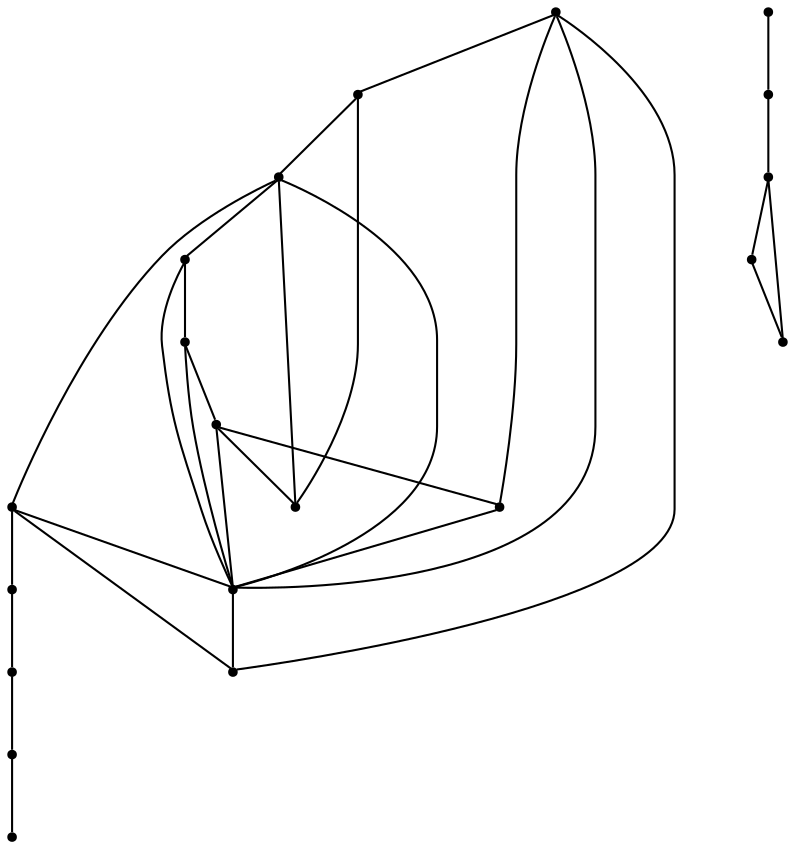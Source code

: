 graph {
  node [shape=point,comment="{\"directed\":false,\"doi\":\"10.1007/978-3-642-36763-2_34\",\"figure\":\"4 (2)\"}"]

  v0 [pos="1110.7351742559572,1106.4209486672487"]
  v1 [pos="1087.61021076735,967.5043905930881"]
  v2 [pos="1068.3535324231154,1080.1593589865756"]
  v3 [pos="1068.1044120349052,1060.8604450338057"]
  v4 [pos="1063.8627803350441,1022.4915364228519"]
  v5 [pos="1055.7486006722663,960.698079461127"]
  v6 [pos="1055.460892232607,974.6128116052112"]
  v7 [pos="1017.9787240748271,1013.7099061333768"]
  v8 [pos="1010.1584880191317,1040.0028450396694"]
  v9 [pos="998.6668835861465,1012.0899523863627"]
  v10 [pos="994.7890548181676,1036.8865221703718"]
  v11 [pos="991.5450499059798,976.3841541329443"]
  v12 [pos="986.0358659307726,960.4856932267046"]
  v13 [pos="1006.383873540458,967.3586453088678"]
  v14 [pos="960.0953107936767,967.3148326994315"]
  v15 [pos="1029.6579561479177,967.4117736618198"]
  v16 [pos="1168.8041155800192,967.3148326994315"]
  v17 [pos="1122.333158280077,1118.0103694878728"]
  v18 [pos="1110.7351742559572,1094.8325770600582"]
  v19 [pos="1047.6125661114297,1135.9185033429876"]

  v14 -- v13 [id="-3",pos="960.0953107936767,967.3148326994315 1006.383873540458,967.3586453088678 1006.383873540458,967.3586453088678 1006.383873540458,967.3586453088678"]
  v13 -- v15 [id="-4",pos="1006.383873540458,967.3586453088678 1029.6579561479177,967.4117736618198 1029.6579561479177,967.4117736618198 1029.6579561479177,967.4117736618198"]
  v15 -- v1 [id="-5",pos="1029.6579561479177,967.4117736618198 1087.61021076735,967.5043905930881 1087.61021076735,967.5043905930881 1087.61021076735,967.5043905930881"]
  v1 -- v16 [id="-6",pos="1087.61021076735,967.5043905930881 1168.8041155800192,967.3148326994315 1168.8041155800192,967.3148326994315 1168.8041155800192,967.3148326994315"]
  v10 -- v7 [id="-8",pos="994.7890548181676,1036.8865221703718 1017.9787240748271,1013.7099061333768 1017.9787240748271,1013.7099061333768 1017.9787240748271,1013.7099061333768"]
  v17 -- v14 [id="-9",pos="1122.333158280077,1118.0103694878728 959.9879450281029,1118.1655576929948 959.9879450281029,1118.1655576929948 959.9879450281029,1118.1655576929948 960.0953107936767,967.3148326994315 960.0953107936767,967.3148326994315 960.0953107936767,967.3148326994315"]
  v17 -- v16 [id="-10",pos="1122.333158280077,1118.0103694878728 1168.6925506200585,1118.1655576929948 1168.6925506200585,1118.1655576929948 1168.6925506200585,1118.1655576929948 1168.8041155800192,967.3148326994315 1168.8041155800192,967.3148326994315 1168.8041155800192,967.3148326994315"]
  v14 -- v10 [id="-28",pos="960.0953107936767,967.3148326994315 994.7890548181676,1036.8865221703718 994.7890548181676,1036.8865221703718 994.7890548181676,1036.8865221703718"]
  v14 -- v16 [id="-29",pos="960.0953107936767,967.3148326994315 960.1380344153555,1071.4912027196535 960.1380344153555,1071.4912027196535 960.1380344153555,1071.4912027196535 1168.6925506200585,1071.8121984416189 1168.6925506200585,1071.8121984416189 1168.6925506200585,1071.8121984416189 1168.8041155800192,967.3148326994315 1168.8041155800192,967.3148326994315 1168.8041155800192,967.3148326994315"]
  v14 -- v7 [id="-30",pos="960.0953107936767,967.3148326994315 1006.6089917152976,1004.4302492007889 1006.6089917152976,1004.4302492007889 1006.6089917152976,1004.4302492007889 1017.9787240748271,1013.7099061333768 1017.9787240748271,1013.7099061333768 1017.9787240748271,1013.7099061333768"]
  v12 -- v11 [id="-31",pos="986.0358659307726,960.4856932267046 986.6362871039406,962.3109430688783 986.6362871039406,962.3109430688783 986.6362871039406,962.3109430688783 987.0949536544724,963.9278763529776 988.0164859499228,967.1658125975248 988.9171495217535,969.8121196429504 989.8177494694268,972.4624963647241 990.7017435120246,974.5212438873764 991.5450499059798,976.3841541329443"]
  v11 -- v9 [id="-32",pos="991.5450499059798,976.3841541329443 991.8067042531933,980.5888769677906 991.8067042531933,980.5888769677906 991.8067042531933,980.5888769677906 992.027670951764,984.2686274508906 992.4655324028334,991.6240587407422 993.6622391789399,997.4541244643294 994.8588823308891,1003.2801205115682 996.8102988618031,1007.5850750236625 997.7860389393387,1009.7353902641496 998.7617153927171,1011.889775180985 997.7860389393387,1009.7353902641496 997.7860389393387,1009.7353902641496 998.6668835861465,1012.0899523863627 998.6668835861465,1012.0899523863627 998.6668835861465,1012.0899523863627"]
  v10 -- v19 [id="-34",pos="994.7890548181676,1036.8865221703718 996.2724202353368,1041.482172392245 996.2724202353368,1041.482172392245 996.2724202353368,1041.482172392245 997.6817589453976,1046.3746864271125 1000.5129703245226,1056.1513207893795 1005.2830642755582,1068.4323322344278 1010.0573574209808,1080.7135980342482 1016.7663975680846,1095.4992409168499 1024.0841300288155,1107.1761597789605 1031.3977269193167,1118.853078641071 1039.3201433717597,1127.4169494515704 1043.2854553561322,1131.70104687238 1047.2466953944322,1135.9851442931895 1043.2854553561322,1131.70104687238 1043.2854553561322,1131.70104687238 1047.6125661114297,1135.9185033429876 1047.6125661114297,1135.9185033429876 1047.6125661114297,1135.9185033429876"]
  v9 -- v8 [id="-35",pos="998.6668835861465,1012.0899523863627 999.7415910404823,1015.3238189545616 999.7415910404823,1015.3238189545616 999.7415910404823,1015.3238189545616 1000.7631405113294,1018.2450835082632 1002.8188370361846,1024.0876126156668 1004.7118465906264,1028.6843120509734 1006.6131909096846,1033.2850811626286 1008.3519755066442,1036.6438359237632 1009.2234355902388,1038.3233404817165 1010.1584880191317,1040.0028450396694 1010.1584880191317,1040.0028450396694 1010.1584880191317,1040.0028450396694"]
  v7 -- v19 [id="-38",pos="1017.9787240748271,1013.7099061333768 1018.7469539630773,1020.2702562010428 1018.7469539630773,1020.2702562010428 1018.7469539630773,1020.2702562010428 1019.3515743306323,1026.0087542067952 1020.5649506359715,1037.4814261871797 1023.0709153225846,1052.0714702502955 1025.5768800091976,1066.6528662511716 1029.3796322714713,1084.3516343347787 1033.7035936309787,1098.854180356408 1038.0316905607153,1113.3605416996138 1042.8809965876856,1124.6706809808418 1045.3036136281346,1130.3300746525756 1047.7303662388133,1135.9851442931895 1045.3036136281346,1130.3300746525756 1045.3036136281346,1130.3300746525756 1047.6125661114297,1135.9185033429876 1047.6125661114297,1135.9185033429876 1047.6125661114297,1135.9185033429876"]
  v15 -- v7 [id="-39",pos="1029.6579561479177,967.4117736618198 1017.9787240748271,1013.7099061333768 1017.9787240748271,1013.7099061333768 1017.9787240748271,1013.7099061333768"]
  v3 -- v4 [id="-40",pos="1068.1044120349052,1060.8604450338057 1068.1011005963392,1060.0563322300757 1068.0937788476035,1059.841452126602 1068.0742541843085,1059.2684385173388 1068.0158472078363,1057.4347949676971 1067.886562920046,1053.7634381920652 1067.2069296709435,1047.3330952071167 1066.523097227454,1040.89868254582 1065.2763182394917,1031.6971443225102 1064.655028342704,1027.1006992419752 1063.8627803350441,1022.4915364228519 1063.8627803350441,1022.4915364228519 1063.8627803350441,1022.4915364228519"]
  v4 -- v6 [id="-44",pos="1063.8627803350441,1022.4915364228519 1063.033057698689,1019.6119860517193 1063.033057698689,1019.6119860517193 1063.033057698689,1019.6119860517193 1062.1699323797106,1017.1864589481843 1060.4395461715249,1012.3315894195377 1059.038478601923,1004.4219190820138 1057.6416738508653,996.5165727756098 1056.5742513625494,985.5564256603282 1056.0405083063126,980.0763521026875 1055.460892232607,974.6128116052112 1055.460892232607,974.6128116052112 1055.460892232607,974.6128116052112"]
  v1 -- v7 [id="-47",pos="1087.61021076735,967.5043905930881 1017.9787240748271,1013.7099061333768 1017.9787240748271,1013.7099061333768 1017.9787240748271,1013.7099061333768"]
  v1 -- v18 [id="-48",pos="1087.61021076735,967.5043905930881 1110.7351742559572,1094.8325770600582 1110.7351742559572,1094.8325770600582 1110.7351742559572,1094.8325770600582"]
  v0 -- v19 [id="-51",pos="1110.7351742559572,1106.4209486672487 1109.0578824071026,1107.4180511669074 1109.0578824071026,1107.4180511669074 1109.0578824071026,1107.4180511669074 1107.8028322786813,1108.189000480122 1105.2968039679108,1109.7225053990833 1099.5552327578837,1112.7938392681253 1093.8177334939287,1115.8651731371674 1084.84049213633,1120.4700119251706 1075.704699378548,1124.5498624642541 1066.5689702449229,1128.6297130033379 1057.2705541408845,1132.1886449698504 1052.6214097130228,1133.9681109531066 1047.9722016610037,1135.7435072600144 1052.6214097130228,1133.9681109531066 1052.6214097130228,1133.9681109531066 1047.6125661114297,1135.9185033429876 1047.6125661114297,1135.9185033429876 1047.6125661114297,1135.9185033429876"]
  v0 -- v18 [id="-53",pos="1110.7351742559572,1106.4209486672487 1110.7351742559572,1094.8325770600582 1110.7351742559572,1094.8325770600582 1110.7351742559572,1094.8325770600582"]
  v0 -- v17 [id="-60",pos="1110.7351742559572,1106.4209486672487 1122.333158280077,1118.0103694878728 1122.333158280077,1118.0103694878728 1122.333158280077,1118.0103694878728"]
  v5 -- v6 [id="-62",pos="1055.7486006722663,960.698079461127 1055.5609730321612,962.3483332203275 1055.5609730321612,962.3483332203275 1055.5609730321612,962.3483332203275 1055.3984133100626,963.669451904866 1055.0648318529343,966.31982862664 1055.0272936000817,968.5828230310183 1054.9897553472292,970.8414934042764 1055.2482602986524,972.7209208128356 1055.460892232607,974.6128116052112"]
  v13 -- v7 [id="-77",pos="1006.383873540458,967.3586453088678 1017.9787240748271,1013.7099061333768 1017.9787240748271,1013.7099061333768 1017.9787240748271,1013.7099061333768"]
  v7 -- v0 [id="-78",pos="1017.9787240748271,1013.7099061333768 1110.7351742559572,1106.4209486672487 1110.7351742559572,1106.4209486672487 1110.7351742559572,1106.4209486672487"]
  v18 -- v7 [id="-88",pos="1110.7351742559572,1094.8325770600582 1017.9787240748271,1013.7099061333768 1017.9787240748271,1013.7099061333768 1017.9787240748271,1013.7099061333768"]
  v4 -- v5 [id="-43",pos="1063.8627803350441,1022.4915364228519 1055.7486006722663,960.698079461127 1055.7486006722663,960.698079461127 1055.7486006722663,960.698079461127"]
  v10 -- v12 [id="-74",pos="994.7890548181676,1036.8865221703718 986.0358659307726,960.4856932267046 986.0358659307726,960.4856932267046 986.0358659307726,960.4856932267046"]
  v2 -- v3 [id="-94",pos="1068.3535324231154,1080.1593589865756 1068.603734422001,1078.2547504556119 1068.603734422001,1078.2547504556119 1068.603734422001,1078.2547504556119 1068.6996796513256,1076.3921104619892 1068.8872436672734,1072.6622520888518 1068.8539046088079,1069.5202075932596 1068.8205655503423,1066.3819784192438 1068.5703953635355,1063.8358871538928 1068.1044120349052,1060.8604450338057"]
}